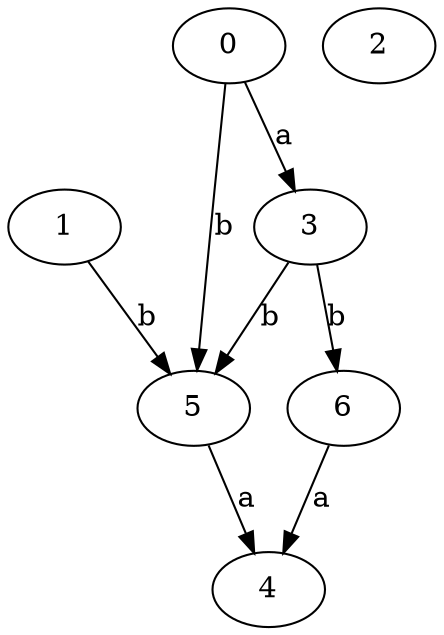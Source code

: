 strict digraph  {
1;
0;
2;
3;
4;
5;
6;
1 -> 5  [label=b];
0 -> 3  [label=a];
0 -> 5  [label=b];
3 -> 5  [label=b];
3 -> 6  [label=b];
5 -> 4  [label=a];
6 -> 4  [label=a];
}
